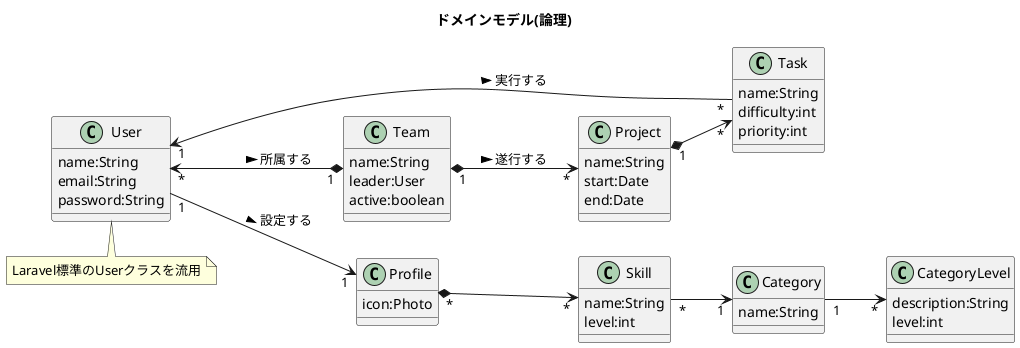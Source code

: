 @startuml domain
title ドメインモデル(論理)
left to right direction

class Team {
  name:String
  leader:User
  active:boolean
}
class User {
  name:String
  email:String
  password:String
}
note bottom:Laravel標準のUserクラスを流用
class Project {
    name:String
    start:Date
    end:Date
}
class Task {
    name:String
    difficulty:int
    priority:int
}
class Profile {
    icon:Photo
}
class Skill {
    name:String
    level:int
}
class Category {
    name:String
}
class CategoryLevel {
    description:String
    level:int
}
User"*"<--*"1"Team : 所属する >
Team"1"*-->"*"Project : 遂行する >
Project"1"*-->"*"Task
Task"*"-->"1"User : 実行する <
User"1"-->"1"Profile : 設定する >
Profile"*"*-->"*"Skill
Skill"*"-->"1"Category
Category"1"-->"*"CategoryLevel
@enduml